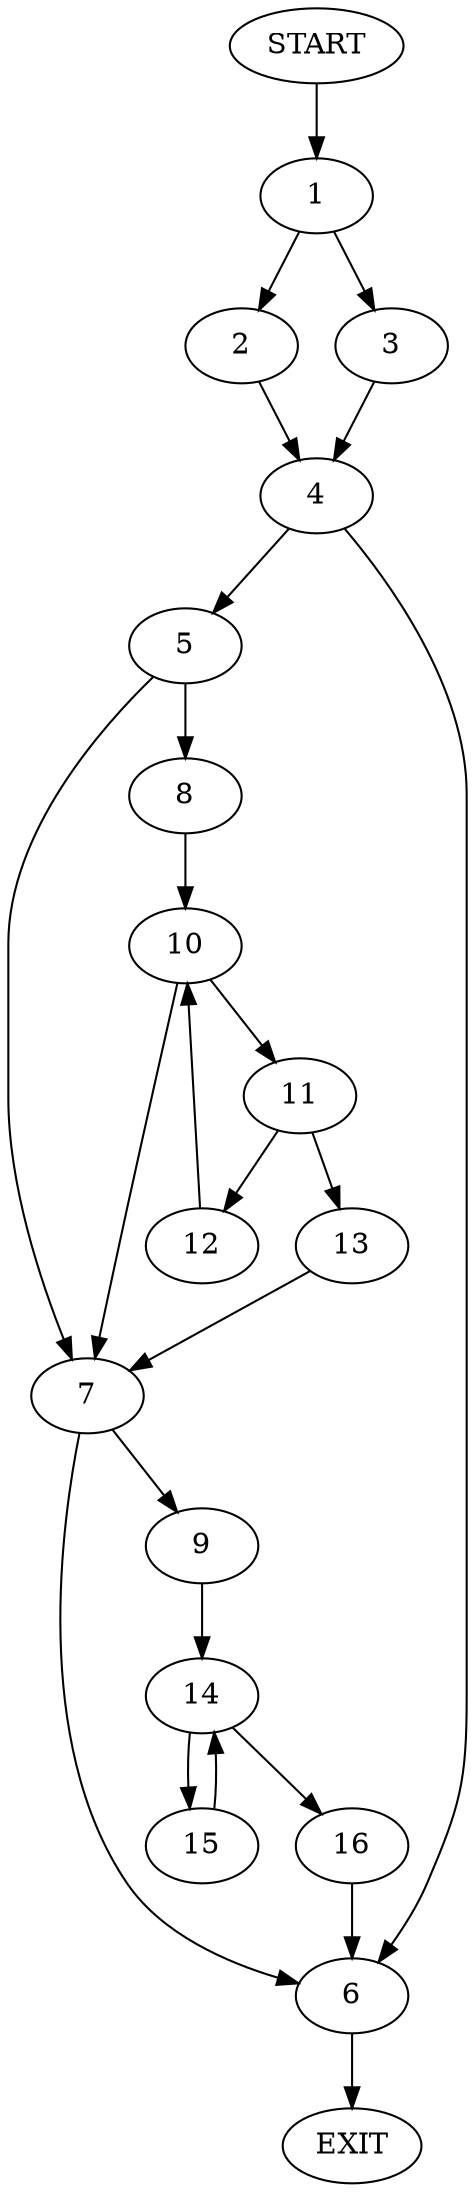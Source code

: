digraph {
0 [label="START"]
17 [label="EXIT"]
0 -> 1
1 -> 2
1 -> 3
3 -> 4
2 -> 4
4 -> 5
4 -> 6
6 -> 17
5 -> 7
5 -> 8
7 -> 6
7 -> 9
8 -> 10
10 -> 7
10 -> 11
11 -> 12
11 -> 13
12 -> 10
13 -> 7
9 -> 14
14 -> 15
14 -> 16
15 -> 14
16 -> 6
}
